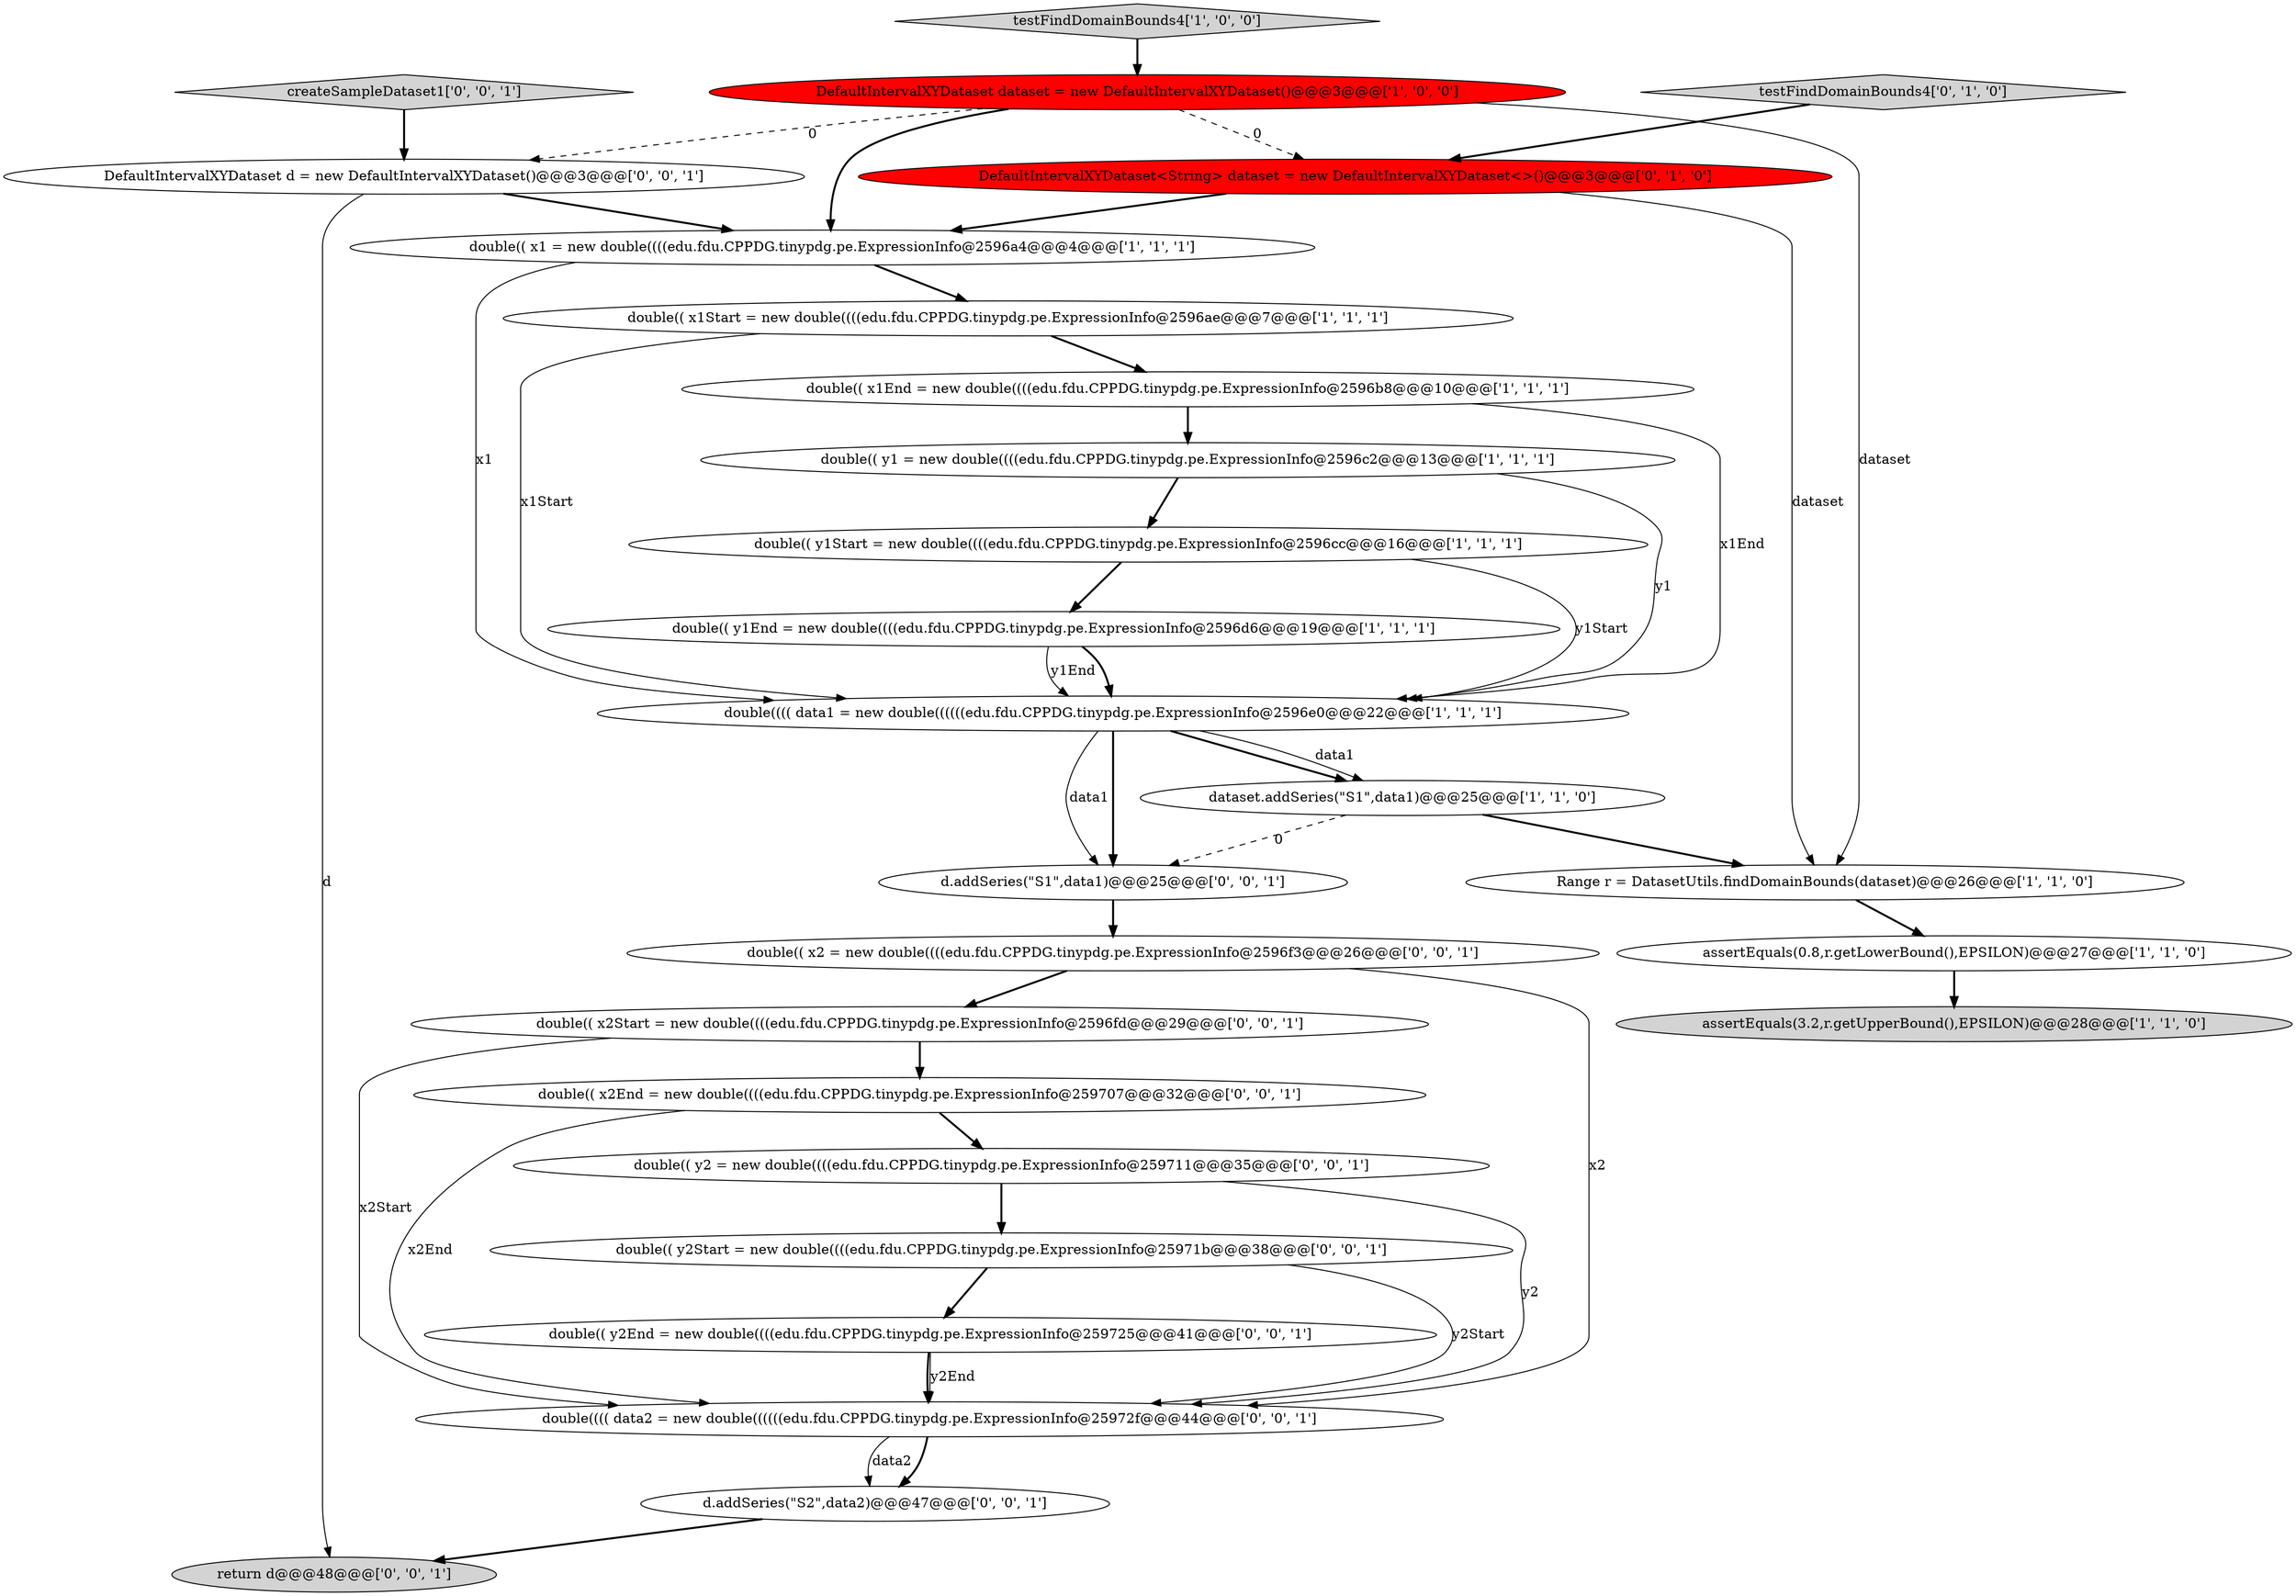 digraph {
6 [style = filled, label = "double(( y1End = new double((((edu.fdu.CPPDG.tinypdg.pe.ExpressionInfo@2596d6@@@19@@@['1', '1', '1']", fillcolor = white, shape = ellipse image = "AAA0AAABBB1BBB"];
26 [style = filled, label = "double(( y2End = new double((((edu.fdu.CPPDG.tinypdg.pe.ExpressionInfo@259725@@@41@@@['0', '0', '1']", fillcolor = white, shape = ellipse image = "AAA0AAABBB3BBB"];
11 [style = filled, label = "double(((( data1 = new double((((((edu.fdu.CPPDG.tinypdg.pe.ExpressionInfo@2596e0@@@22@@@['1', '1', '1']", fillcolor = white, shape = ellipse image = "AAA0AAABBB1BBB"];
0 [style = filled, label = "assertEquals(0.8,r.getLowerBound(),EPSILON)@@@27@@@['1', '1', '0']", fillcolor = white, shape = ellipse image = "AAA0AAABBB1BBB"];
12 [style = filled, label = "double(( x1Start = new double((((edu.fdu.CPPDG.tinypdg.pe.ExpressionInfo@2596ae@@@7@@@['1', '1', '1']", fillcolor = white, shape = ellipse image = "AAA0AAABBB1BBB"];
10 [style = filled, label = "DefaultIntervalXYDataset dataset = new DefaultIntervalXYDataset()@@@3@@@['1', '0', '0']", fillcolor = red, shape = ellipse image = "AAA1AAABBB1BBB"];
9 [style = filled, label = "double(( x1End = new double((((edu.fdu.CPPDG.tinypdg.pe.ExpressionInfo@2596b8@@@10@@@['1', '1', '1']", fillcolor = white, shape = ellipse image = "AAA0AAABBB1BBB"];
15 [style = filled, label = "double(( x2 = new double((((edu.fdu.CPPDG.tinypdg.pe.ExpressionInfo@2596f3@@@26@@@['0', '0', '1']", fillcolor = white, shape = ellipse image = "AAA0AAABBB3BBB"];
20 [style = filled, label = "d.addSeries(\"S1\",data1)@@@25@@@['0', '0', '1']", fillcolor = white, shape = ellipse image = "AAA0AAABBB3BBB"];
1 [style = filled, label = "double(( y1Start = new double((((edu.fdu.CPPDG.tinypdg.pe.ExpressionInfo@2596cc@@@16@@@['1', '1', '1']", fillcolor = white, shape = ellipse image = "AAA0AAABBB1BBB"];
8 [style = filled, label = "testFindDomainBounds4['1', '0', '0']", fillcolor = lightgray, shape = diamond image = "AAA0AAABBB1BBB"];
19 [style = filled, label = "DefaultIntervalXYDataset d = new DefaultIntervalXYDataset()@@@3@@@['0', '0', '1']", fillcolor = white, shape = ellipse image = "AAA0AAABBB3BBB"];
4 [style = filled, label = "double(( y1 = new double((((edu.fdu.CPPDG.tinypdg.pe.ExpressionInfo@2596c2@@@13@@@['1', '1', '1']", fillcolor = white, shape = ellipse image = "AAA0AAABBB1BBB"];
14 [style = filled, label = "testFindDomainBounds4['0', '1', '0']", fillcolor = lightgray, shape = diamond image = "AAA0AAABBB2BBB"];
24 [style = filled, label = "double(( y2Start = new double((((edu.fdu.CPPDG.tinypdg.pe.ExpressionInfo@25971b@@@38@@@['0', '0', '1']", fillcolor = white, shape = ellipse image = "AAA0AAABBB3BBB"];
21 [style = filled, label = "createSampleDataset1['0', '0', '1']", fillcolor = lightgray, shape = diamond image = "AAA0AAABBB3BBB"];
17 [style = filled, label = "double(( x2Start = new double((((edu.fdu.CPPDG.tinypdg.pe.ExpressionInfo@2596fd@@@29@@@['0', '0', '1']", fillcolor = white, shape = ellipse image = "AAA0AAABBB3BBB"];
5 [style = filled, label = "assertEquals(3.2,r.getUpperBound(),EPSILON)@@@28@@@['1', '1', '0']", fillcolor = lightgray, shape = ellipse image = "AAA0AAABBB1BBB"];
25 [style = filled, label = "double(((( data2 = new double((((((edu.fdu.CPPDG.tinypdg.pe.ExpressionInfo@25972f@@@44@@@['0', '0', '1']", fillcolor = white, shape = ellipse image = "AAA0AAABBB3BBB"];
7 [style = filled, label = "double(( x1 = new double((((edu.fdu.CPPDG.tinypdg.pe.ExpressionInfo@2596a4@@@4@@@['1', '1', '1']", fillcolor = white, shape = ellipse image = "AAA0AAABBB1BBB"];
13 [style = filled, label = "DefaultIntervalXYDataset<String> dataset = new DefaultIntervalXYDataset<>()@@@3@@@['0', '1', '0']", fillcolor = red, shape = ellipse image = "AAA1AAABBB2BBB"];
2 [style = filled, label = "dataset.addSeries(\"S1\",data1)@@@25@@@['1', '1', '0']", fillcolor = white, shape = ellipse image = "AAA0AAABBB1BBB"];
3 [style = filled, label = "Range r = DatasetUtils.findDomainBounds(dataset)@@@26@@@['1', '1', '0']", fillcolor = white, shape = ellipse image = "AAA0AAABBB1BBB"];
16 [style = filled, label = "return d@@@48@@@['0', '0', '1']", fillcolor = lightgray, shape = ellipse image = "AAA0AAABBB3BBB"];
23 [style = filled, label = "double(( y2 = new double((((edu.fdu.CPPDG.tinypdg.pe.ExpressionInfo@259711@@@35@@@['0', '0', '1']", fillcolor = white, shape = ellipse image = "AAA0AAABBB3BBB"];
18 [style = filled, label = "d.addSeries(\"S2\",data2)@@@47@@@['0', '0', '1']", fillcolor = white, shape = ellipse image = "AAA0AAABBB3BBB"];
22 [style = filled, label = "double(( x2End = new double((((edu.fdu.CPPDG.tinypdg.pe.ExpressionInfo@259707@@@32@@@['0', '0', '1']", fillcolor = white, shape = ellipse image = "AAA0AAABBB3BBB"];
11->20 [style = bold, label=""];
8->10 [style = bold, label=""];
24->25 [style = solid, label="y2Start"];
2->20 [style = dashed, label="0"];
21->19 [style = bold, label=""];
7->12 [style = bold, label=""];
10->19 [style = dashed, label="0"];
9->4 [style = bold, label=""];
2->3 [style = bold, label=""];
26->25 [style = bold, label=""];
25->18 [style = bold, label=""];
25->18 [style = solid, label="data2"];
9->11 [style = solid, label="x1End"];
13->3 [style = solid, label="dataset"];
10->13 [style = dashed, label="0"];
17->22 [style = bold, label=""];
12->9 [style = bold, label=""];
10->7 [style = bold, label=""];
22->23 [style = bold, label=""];
1->11 [style = solid, label="y1Start"];
11->2 [style = bold, label=""];
3->0 [style = bold, label=""];
22->25 [style = solid, label="x2End"];
11->20 [style = solid, label="data1"];
24->26 [style = bold, label=""];
15->17 [style = bold, label=""];
23->24 [style = bold, label=""];
1->6 [style = bold, label=""];
12->11 [style = solid, label="x1Start"];
10->3 [style = solid, label="dataset"];
13->7 [style = bold, label=""];
17->25 [style = solid, label="x2Start"];
6->11 [style = bold, label=""];
15->25 [style = solid, label="x2"];
23->25 [style = solid, label="y2"];
26->25 [style = solid, label="y2End"];
6->11 [style = solid, label="y1End"];
4->1 [style = bold, label=""];
19->16 [style = solid, label="d"];
14->13 [style = bold, label=""];
7->11 [style = solid, label="x1"];
20->15 [style = bold, label=""];
19->7 [style = bold, label=""];
4->11 [style = solid, label="y1"];
11->2 [style = solid, label="data1"];
0->5 [style = bold, label=""];
18->16 [style = bold, label=""];
}
